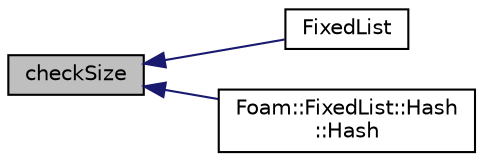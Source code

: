 digraph "checkSize"
{
  bgcolor="transparent";
  edge [fontname="Helvetica",fontsize="10",labelfontname="Helvetica",labelfontsize="10"];
  node [fontname="Helvetica",fontsize="10",shape=record];
  rankdir="LR";
  Node1 [label="checkSize",height=0.2,width=0.4,color="black", fillcolor="grey75", style="filled", fontcolor="black"];
  Node1 -> Node2 [dir="back",color="midnightblue",fontsize="10",style="solid",fontname="Helvetica"];
  Node2 [label="FixedList",height=0.2,width=0.4,color="black",URL="$a00836.html#a96fc89cc5cd7ef81f0d49bfb25247021",tooltip="Construct from Istream. "];
  Node1 -> Node3 [dir="back",color="midnightblue",fontsize="10",style="solid",fontname="Helvetica"];
  Node3 [label="Foam::FixedList::Hash\l::Hash",height=0.2,width=0.4,color="black",URL="$a00983.html#a7d97a81e3e1f24c0b1785ac1c1d193e8"];
}
